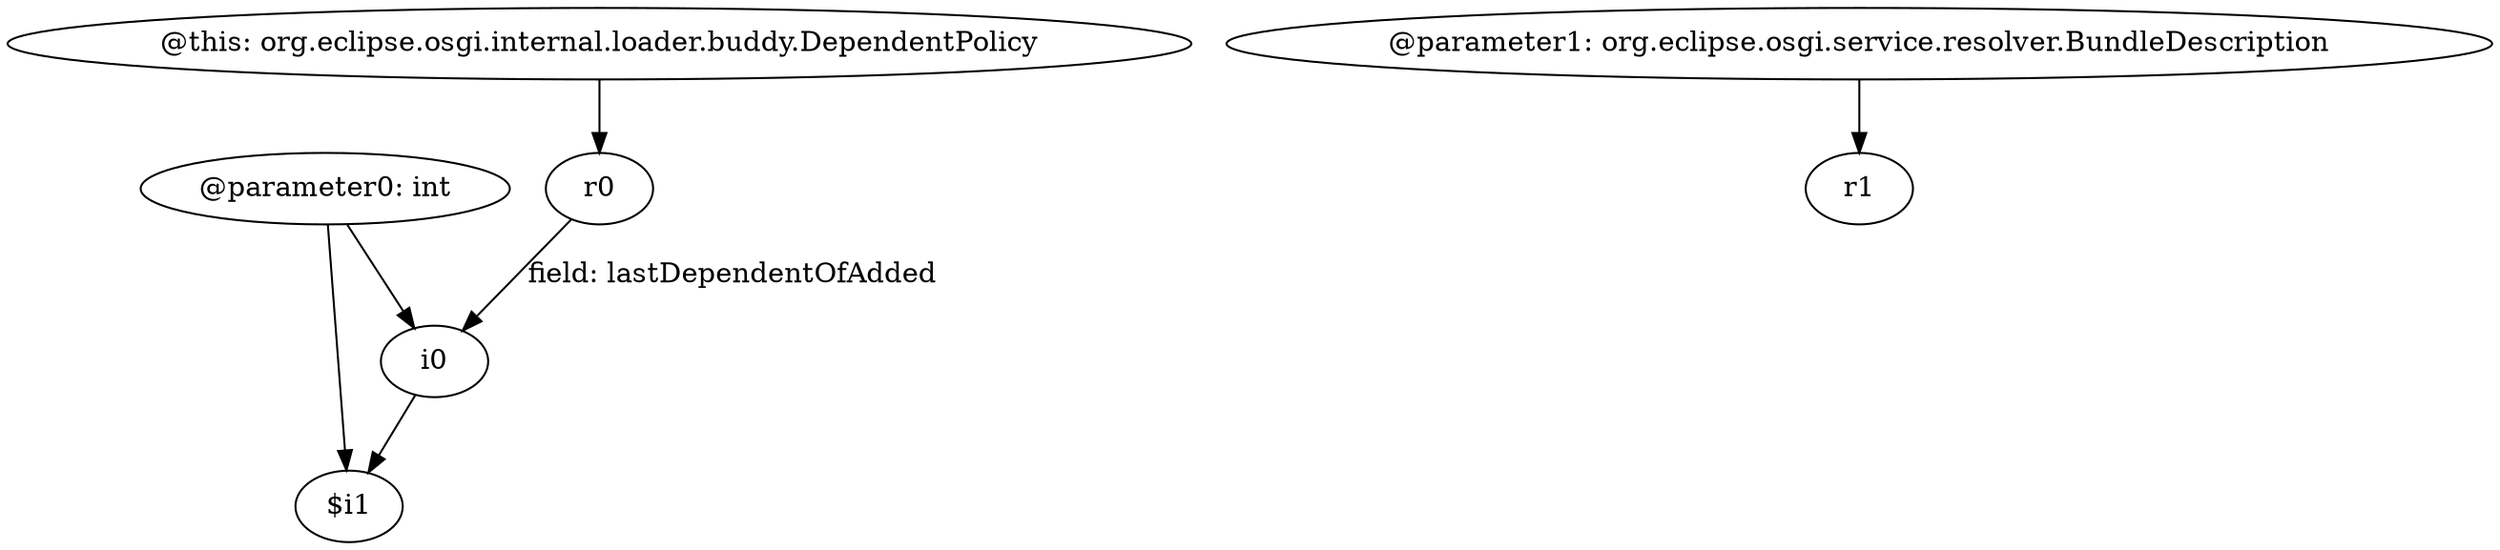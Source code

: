digraph g {
0[label="@parameter0: int"]
1[label="i0"]
0->1[label=""]
2[label="$i1"]
0->2[label=""]
1->2[label=""]
3[label="r0"]
3->1[label="field: lastDependentOfAdded"]
4[label="@parameter1: org.eclipse.osgi.service.resolver.BundleDescription"]
5[label="r1"]
4->5[label=""]
6[label="@this: org.eclipse.osgi.internal.loader.buddy.DependentPolicy"]
6->3[label=""]
}